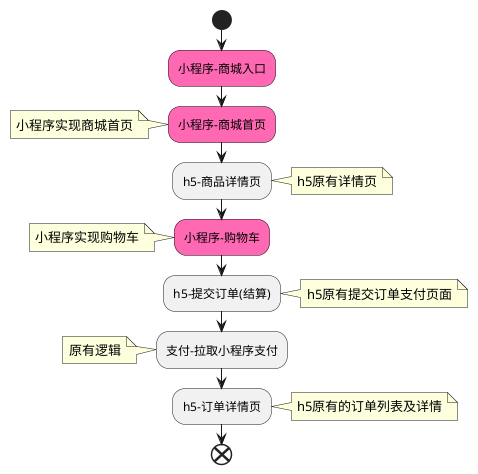 @startuml
start
#HotPink:小程序-商城入口;
#HotPink:小程序-商城首页;
note left: 小程序实现商城首页

:h5-商品详情页;
note right: h5原有详情页

#HotPink:小程序-购物车;
note left: 小程序实现购物车

:h5-提交订单(结算);
note right: h5原有提交订单支付页面

:支付-拉取小程序支付;
note left: 原有逻辑
:h5-订单详情页;
note right: h5原有的订单列表及详情
end
@enduml